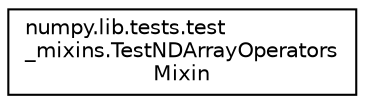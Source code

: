 digraph "Graphical Class Hierarchy"
{
 // LATEX_PDF_SIZE
  edge [fontname="Helvetica",fontsize="10",labelfontname="Helvetica",labelfontsize="10"];
  node [fontname="Helvetica",fontsize="10",shape=record];
  rankdir="LR";
  Node0 [label="numpy.lib.tests.test\l_mixins.TestNDArrayOperators\lMixin",height=0.2,width=0.4,color="black", fillcolor="white", style="filled",URL="$classnumpy_1_1lib_1_1tests_1_1test__mixins_1_1TestNDArrayOperatorsMixin.html",tooltip=" "];
}
